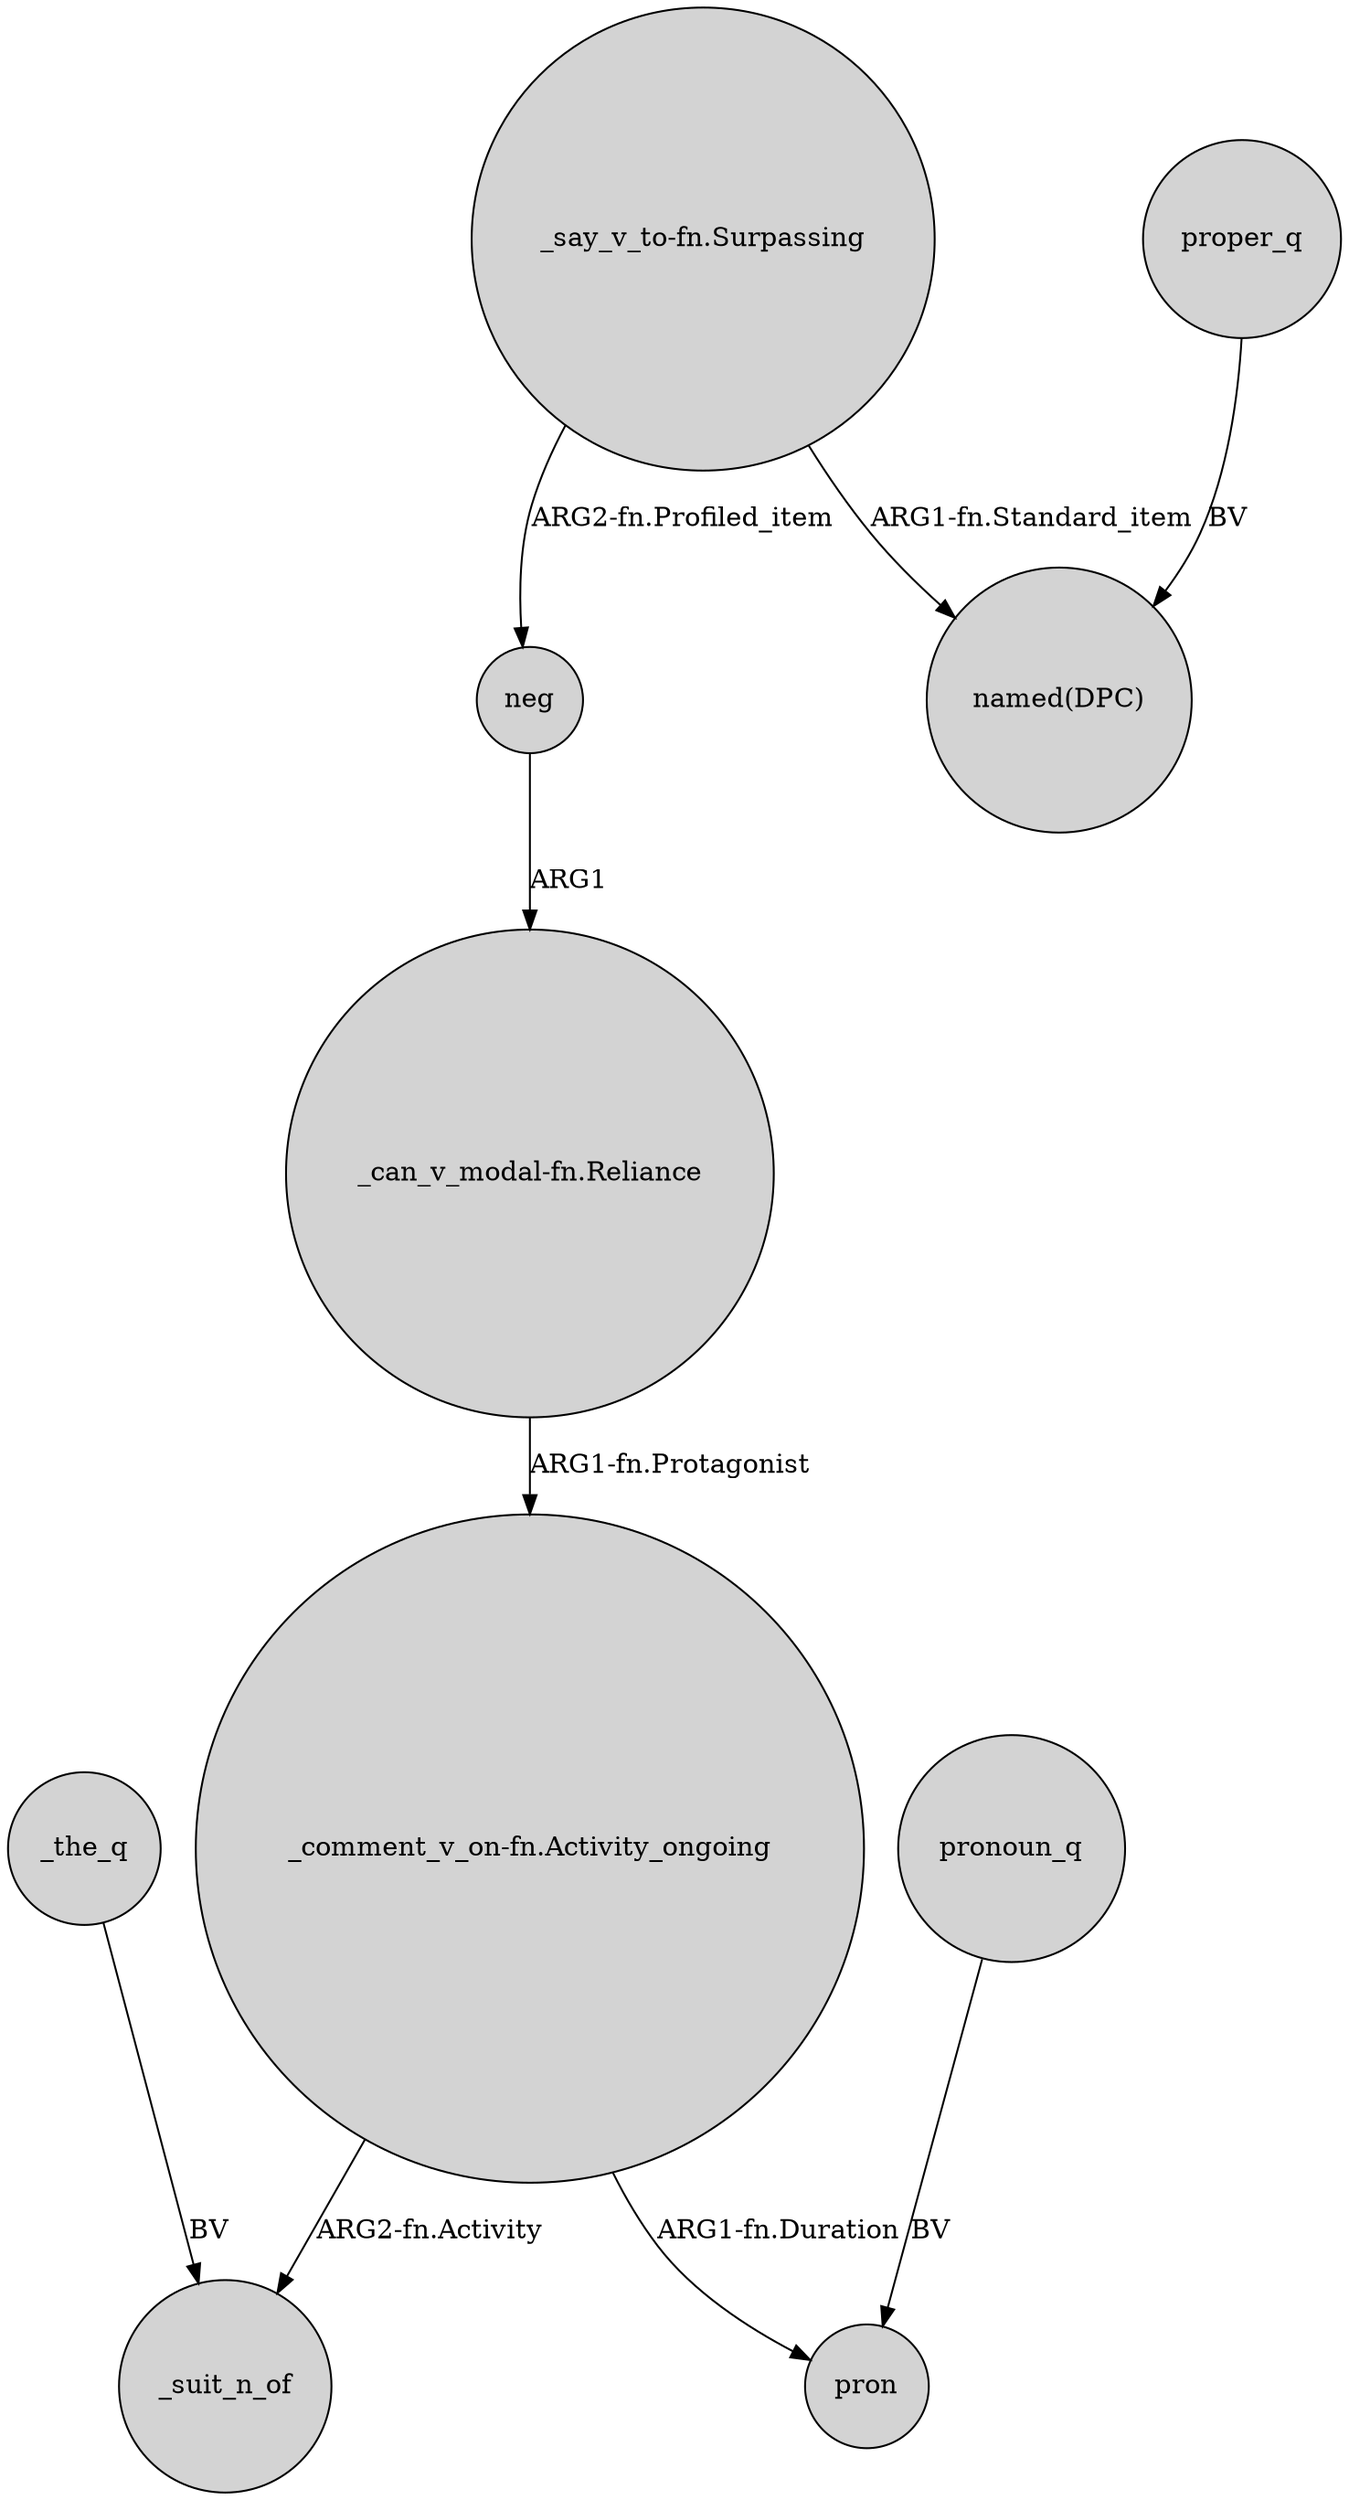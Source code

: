 digraph {
	node [shape=circle style=filled]
	neg -> "_can_v_modal-fn.Reliance" [label=ARG1]
	"_comment_v_on-fn.Activity_ongoing" -> _suit_n_of [label="ARG2-fn.Activity"]
	"_say_v_to-fn.Surpassing" -> "named(DPC)" [label="ARG1-fn.Standard_item"]
	"_comment_v_on-fn.Activity_ongoing" -> pron [label="ARG1-fn.Duration"]
	_the_q -> _suit_n_of [label=BV]
	pronoun_q -> pron [label=BV]
	"_can_v_modal-fn.Reliance" -> "_comment_v_on-fn.Activity_ongoing" [label="ARG1-fn.Protagonist"]
	proper_q -> "named(DPC)" [label=BV]
	"_say_v_to-fn.Surpassing" -> neg [label="ARG2-fn.Profiled_item"]
}
